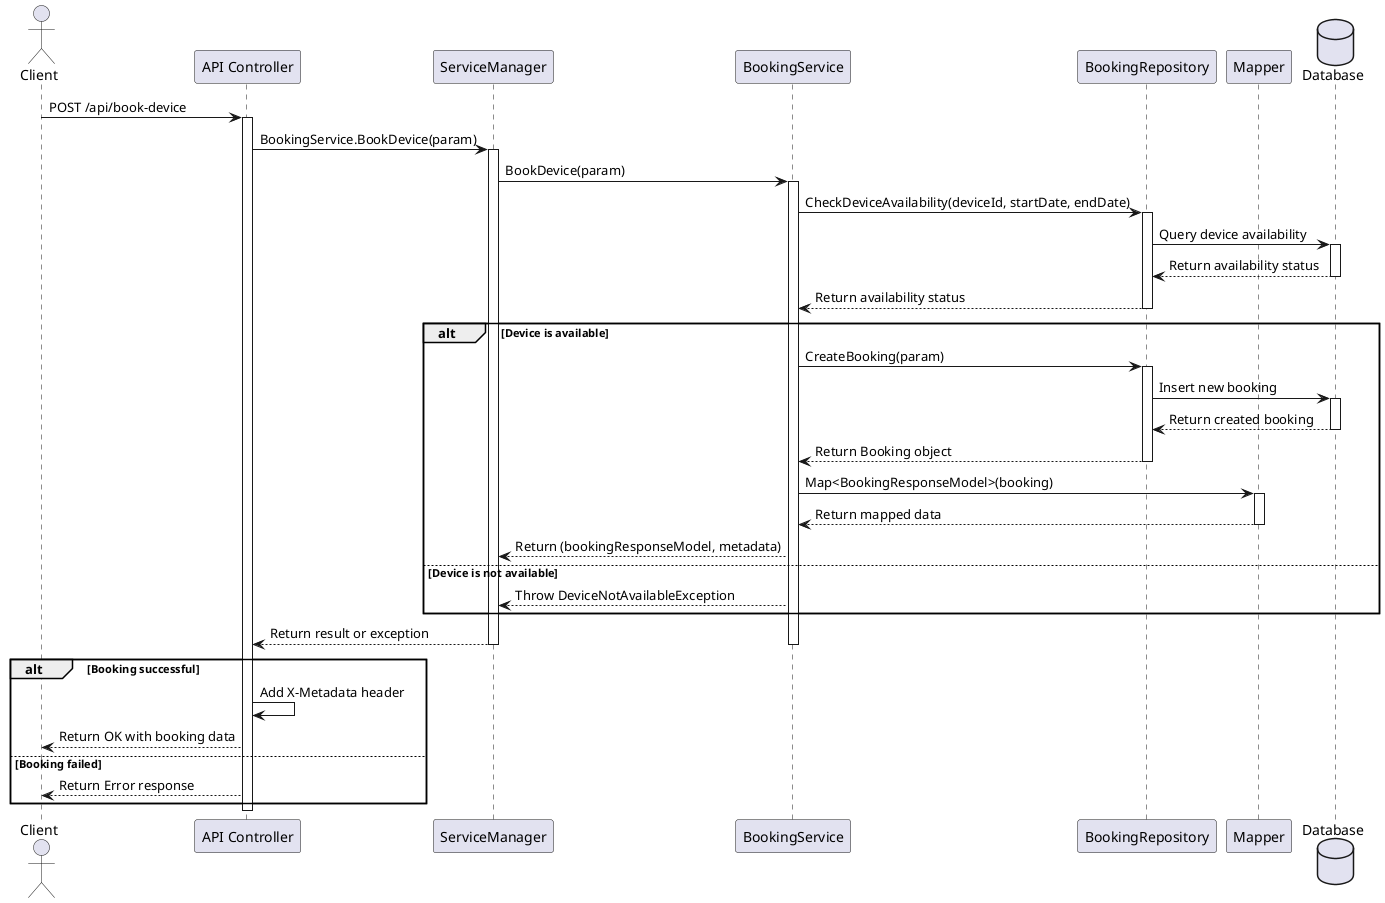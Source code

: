 @startuml
actor Client
participant "API Controller" as Controller
participant "ServiceManager" as ServiceManager
participant "BookingService" as BookingService
participant "BookingRepository" as BookingRepository
participant "Mapper" as Mapper
database "Database" as DB

Client -> Controller : POST /api/book-device
activate Controller

Controller -> ServiceManager : BookingService.BookDevice(param)
activate ServiceManager

ServiceManager -> BookingService : BookDevice(param)
activate BookingService

BookingService -> BookingRepository : CheckDeviceAvailability(deviceId, startDate, endDate)
activate BookingRepository

BookingRepository -> DB : Query device availability
activate DB
DB --> BookingRepository : Return availability status
deactivate DB

BookingRepository --> BookingService : Return availability status
deactivate BookingRepository

alt Device is available
    BookingService -> BookingRepository : CreateBooking(param)
    activate BookingRepository
    
    BookingRepository -> DB : Insert new booking
    activate DB
    DB --> BookingRepository : Return created booking
    deactivate DB
    
    BookingRepository --> BookingService : Return Booking object
    deactivate BookingRepository
    
    BookingService -> Mapper : Map<BookingResponseModel>(booking)
    activate Mapper
    Mapper --> BookingService : Return mapped data
    deactivate Mapper
    
    BookingService --> ServiceManager : Return (bookingResponseModel, metadata)
else Device is not available
    BookingService --> ServiceManager : Throw DeviceNotAvailableException
end

ServiceManager --> Controller : Return result or exception
deactivate BookingService
deactivate ServiceManager

alt Booking successful
    Controller -> Controller : Add X-Metadata header
    Controller --> Client : Return OK with booking data
else Booking failed
    Controller --> Client : Return Error response
end
deactivate Controller
@enduml